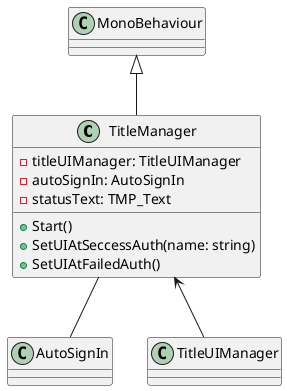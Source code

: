 @startuml

class TitleManager {
    - titleUIManager: TitleUIManager
    - autoSignIn: AutoSignIn
    - statusText: TMP_Text
    + Start()
    + SetUIAtSeccessAuth(name: string)
    + SetUIAtFailedAuth()
}

MonoBehaviour <|-- TitleManager
TitleManager -- AutoSignIn
TitleManager <-- TitleUIManager 

@enduml